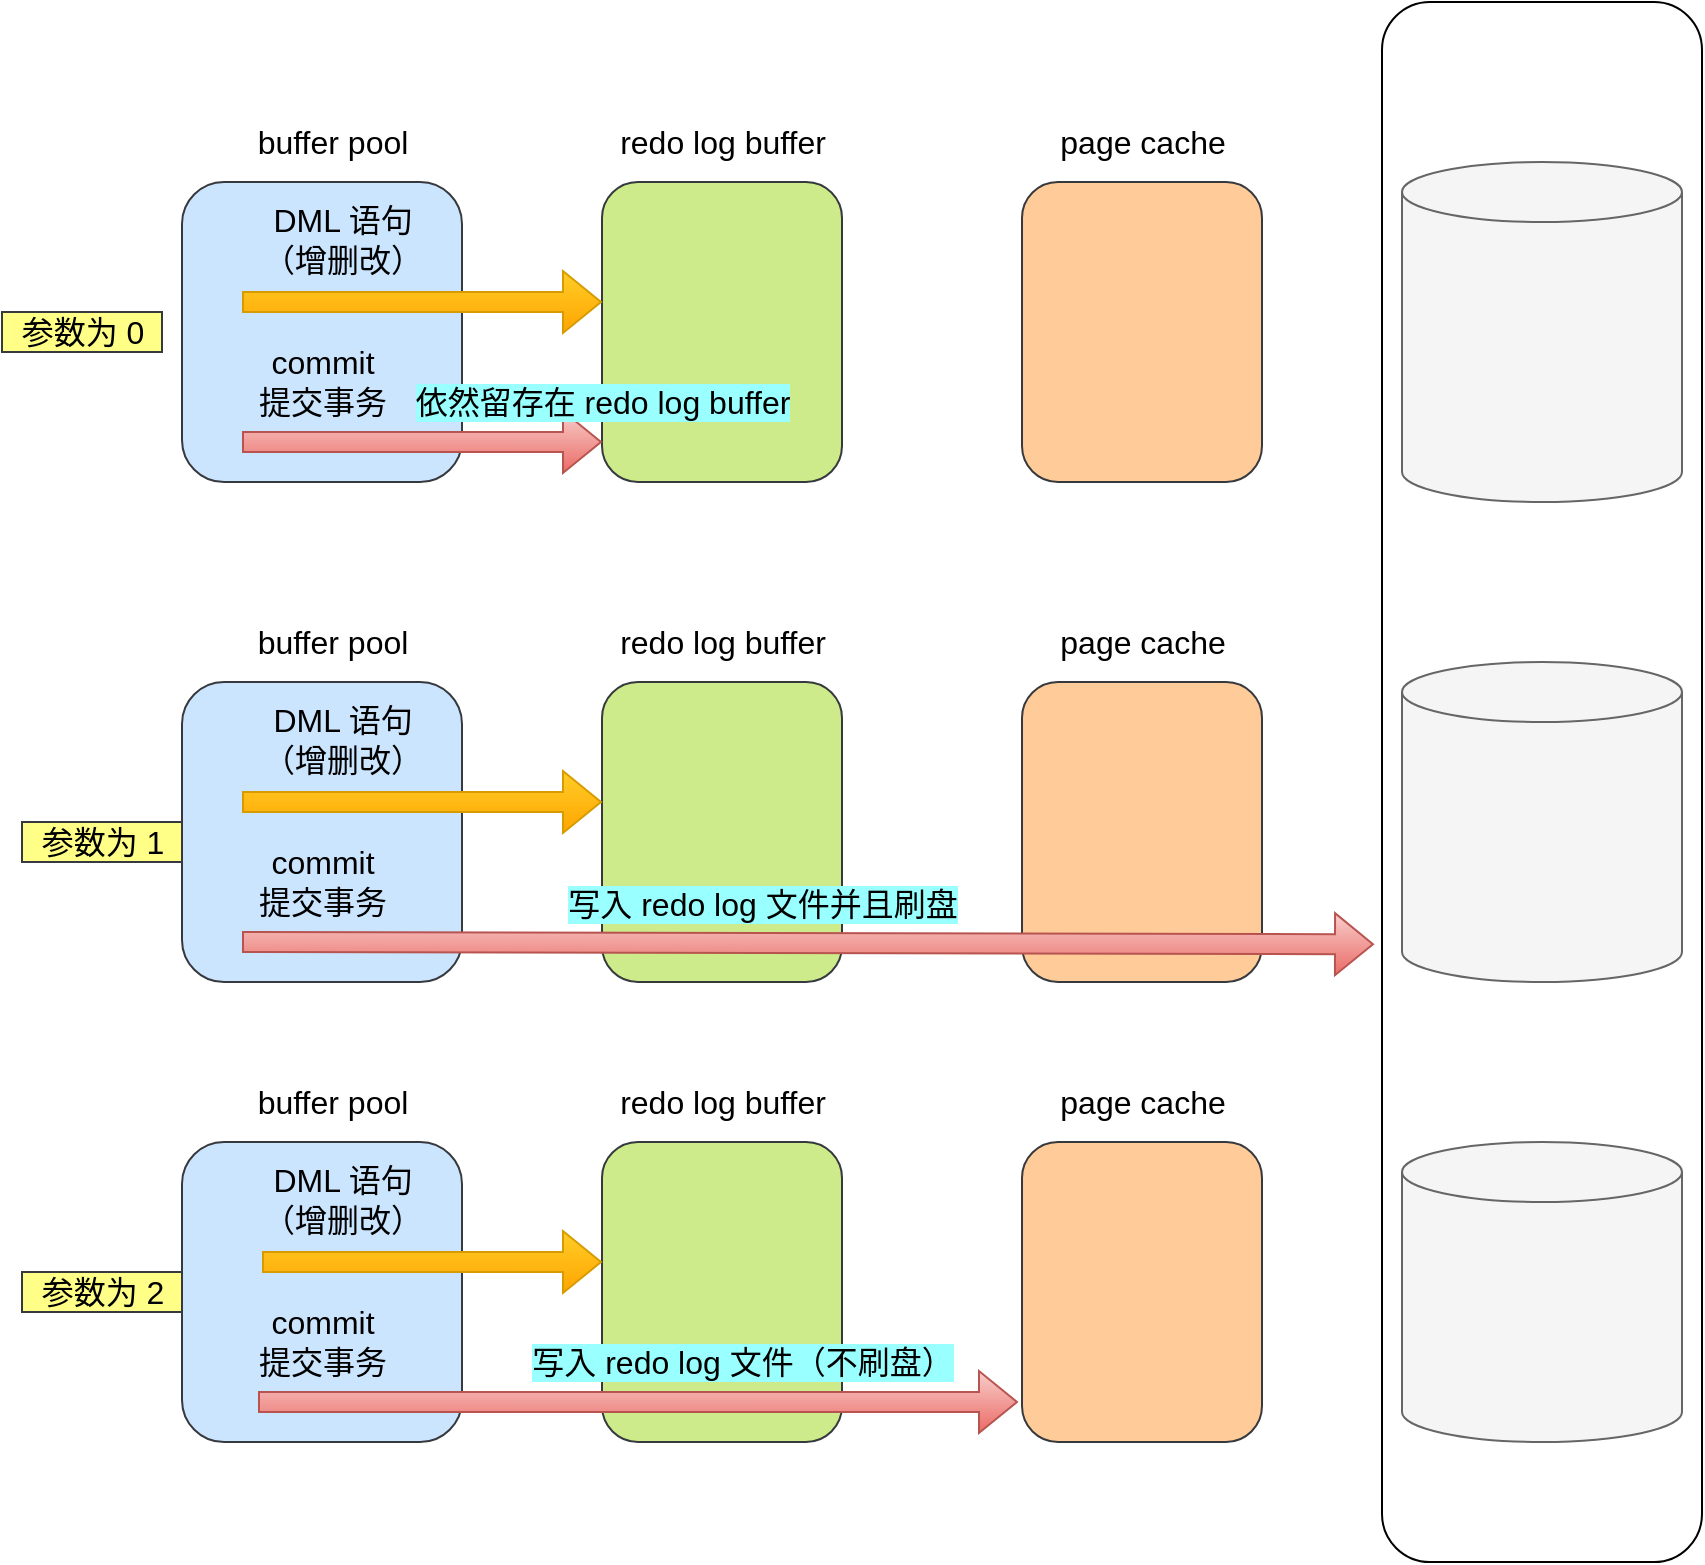 <mxfile version="20.0.1" type="github">
  <diagram id="vPrcXZOmzuV0REW5pcch" name="Page-1">
    <mxGraphModel dx="916" dy="715" grid="1" gridSize="10" guides="1" tooltips="1" connect="1" arrows="1" fold="1" page="1" pageScale="1" pageWidth="827" pageHeight="1169" math="0" shadow="0">
      <root>
        <mxCell id="0" />
        <mxCell id="1" parent="0" />
        <mxCell id="l0K1ojQIf0pkBlHeoTDS-19" value="" style="rounded=1;whiteSpace=wrap;html=1;fontSize=16;" vertex="1" parent="1">
          <mxGeometry x="760" y="60" width="160" height="780" as="geometry" />
        </mxCell>
        <mxCell id="l0K1ojQIf0pkBlHeoTDS-1" value="" style="rounded=1;whiteSpace=wrap;html=1;fontSize=16;fillColor=#cce5ff;strokeColor=#36393d;" vertex="1" parent="1">
          <mxGeometry x="160" y="150" width="140" height="150" as="geometry" />
        </mxCell>
        <mxCell id="l0K1ojQIf0pkBlHeoTDS-4" value="&lt;span style=&quot;&quot;&gt;redo log buffer&lt;/span&gt;" style="text;html=1;align=center;verticalAlign=middle;resizable=0;points=[];autosize=1;strokeColor=none;fillColor=none;fontSize=16;" vertex="1" parent="1">
          <mxGeometry x="370" y="120" width="120" height="20" as="geometry" />
        </mxCell>
        <mxCell id="l0K1ojQIf0pkBlHeoTDS-5" value="buffer pool" style="text;html=1;align=center;verticalAlign=middle;resizable=0;points=[];autosize=1;strokeColor=none;fillColor=none;fontSize=16;" vertex="1" parent="1">
          <mxGeometry x="190" y="120" width="90" height="20" as="geometry" />
        </mxCell>
        <mxCell id="l0K1ojQIf0pkBlHeoTDS-6" value="" style="rounded=1;whiteSpace=wrap;html=1;fontSize=16;fillColor=#cdeb8b;strokeColor=#36393d;" vertex="1" parent="1">
          <mxGeometry x="370" y="150" width="120" height="150" as="geometry" />
        </mxCell>
        <mxCell id="l0K1ojQIf0pkBlHeoTDS-8" value="DML 语句&lt;br&gt;（增删改）" style="text;html=1;align=center;verticalAlign=middle;resizable=0;points=[];autosize=1;strokeColor=none;fillColor=none;fontSize=16;" vertex="1" parent="1">
          <mxGeometry x="190" y="159" width="100" height="40" as="geometry" />
        </mxCell>
        <mxCell id="l0K1ojQIf0pkBlHeoTDS-9" value="" style="shape=flexArrow;endArrow=classic;html=1;rounded=0;fontSize=16;fillColor=#f8cecc;gradientColor=#ea6b66;strokeColor=#b85450;" edge="1" parent="1">
          <mxGeometry width="50" height="50" relative="1" as="geometry">
            <mxPoint x="190" y="280" as="sourcePoint" />
            <mxPoint x="370" y="280" as="targetPoint" />
          </mxGeometry>
        </mxCell>
        <mxCell id="l0K1ojQIf0pkBlHeoTDS-10" value="commit&lt;br&gt;提交事务" style="text;html=1;align=center;verticalAlign=middle;resizable=0;points=[];autosize=1;strokeColor=none;fillColor=none;fontSize=16;" vertex="1" parent="1">
          <mxGeometry x="190" y="230" width="80" height="40" as="geometry" />
        </mxCell>
        <mxCell id="l0K1ojQIf0pkBlHeoTDS-17" value="" style="shape=cylinder3;whiteSpace=wrap;html=1;boundedLbl=1;backgroundOutline=1;size=15;fontSize=16;fillColor=#f5f5f5;fontColor=#333333;strokeColor=#666666;" vertex="1" parent="1">
          <mxGeometry x="770" y="140" width="140" height="170" as="geometry" />
        </mxCell>
        <mxCell id="l0K1ojQIf0pkBlHeoTDS-18" value="" style="shape=cylinder3;whiteSpace=wrap;html=1;boundedLbl=1;backgroundOutline=1;size=15;fontSize=16;fillColor=#f5f5f5;fontColor=#333333;strokeColor=#666666;" vertex="1" parent="1">
          <mxGeometry x="770" y="390" width="140" height="160" as="geometry" />
        </mxCell>
        <mxCell id="l0K1ojQIf0pkBlHeoTDS-21" value="" style="shape=cylinder3;whiteSpace=wrap;html=1;boundedLbl=1;backgroundOutline=1;size=15;fontSize=16;fillColor=#f5f5f5;fontColor=#333333;strokeColor=#666666;" vertex="1" parent="1">
          <mxGeometry x="770" y="630" width="140" height="150" as="geometry" />
        </mxCell>
        <mxCell id="l0K1ojQIf0pkBlHeoTDS-27" value="" style="rounded=1;whiteSpace=wrap;html=1;fontSize=16;fillColor=#ffcc99;strokeColor=#36393d;" vertex="1" parent="1">
          <mxGeometry x="580" y="150" width="120" height="150" as="geometry" />
        </mxCell>
        <mxCell id="l0K1ojQIf0pkBlHeoTDS-28" value="page cache" style="text;html=1;align=center;verticalAlign=middle;resizable=0;points=[];autosize=1;strokeColor=none;fillColor=none;fontSize=16;" vertex="1" parent="1">
          <mxGeometry x="590" y="120" width="100" height="20" as="geometry" />
        </mxCell>
        <mxCell id="l0K1ojQIf0pkBlHeoTDS-29" value="" style="rounded=1;whiteSpace=wrap;html=1;fontSize=16;fillColor=#cce5ff;strokeColor=#36393d;" vertex="1" parent="1">
          <mxGeometry x="160" y="400" width="140" height="150" as="geometry" />
        </mxCell>
        <mxCell id="l0K1ojQIf0pkBlHeoTDS-30" value="&lt;span style=&quot;&quot;&gt;redo log buffer&lt;/span&gt;" style="text;html=1;align=center;verticalAlign=middle;resizable=0;points=[];autosize=1;strokeColor=none;fillColor=none;fontSize=16;" vertex="1" parent="1">
          <mxGeometry x="370" y="370" width="120" height="20" as="geometry" />
        </mxCell>
        <mxCell id="l0K1ojQIf0pkBlHeoTDS-31" value="buffer pool" style="text;html=1;align=center;verticalAlign=middle;resizable=0;points=[];autosize=1;strokeColor=none;fillColor=none;fontSize=16;" vertex="1" parent="1">
          <mxGeometry x="190" y="370" width="90" height="20" as="geometry" />
        </mxCell>
        <mxCell id="l0K1ojQIf0pkBlHeoTDS-32" value="" style="rounded=1;whiteSpace=wrap;html=1;fontSize=16;fillColor=#cdeb8b;strokeColor=#36393d;" vertex="1" parent="1">
          <mxGeometry x="370" y="400" width="120" height="150" as="geometry" />
        </mxCell>
        <mxCell id="l0K1ojQIf0pkBlHeoTDS-34" value="DML 语句&lt;br&gt;（增删改）" style="text;html=1;align=center;verticalAlign=middle;resizable=0;points=[];autosize=1;strokeColor=none;fillColor=none;fontSize=16;" vertex="1" parent="1">
          <mxGeometry x="190" y="409" width="100" height="40" as="geometry" />
        </mxCell>
        <mxCell id="l0K1ojQIf0pkBlHeoTDS-36" value="commit&lt;br&gt;提交事务" style="text;html=1;align=center;verticalAlign=middle;resizable=0;points=[];autosize=1;strokeColor=none;fillColor=none;fontSize=16;" vertex="1" parent="1">
          <mxGeometry x="190" y="480" width="80" height="40" as="geometry" />
        </mxCell>
        <mxCell id="l0K1ojQIf0pkBlHeoTDS-37" value="" style="rounded=1;whiteSpace=wrap;html=1;fontSize=16;fillColor=#ffcc99;strokeColor=#36393d;" vertex="1" parent="1">
          <mxGeometry x="580" y="400" width="120" height="150" as="geometry" />
        </mxCell>
        <mxCell id="l0K1ojQIf0pkBlHeoTDS-38" value="page cache" style="text;html=1;align=center;verticalAlign=middle;resizable=0;points=[];autosize=1;strokeColor=none;fillColor=none;fontSize=16;" vertex="1" parent="1">
          <mxGeometry x="590" y="370" width="100" height="20" as="geometry" />
        </mxCell>
        <mxCell id="l0K1ojQIf0pkBlHeoTDS-39" value="" style="rounded=1;whiteSpace=wrap;html=1;fontSize=16;fillColor=#cce5ff;strokeColor=#36393d;" vertex="1" parent="1">
          <mxGeometry x="160" y="630" width="140" height="150" as="geometry" />
        </mxCell>
        <mxCell id="l0K1ojQIf0pkBlHeoTDS-40" value="&lt;span style=&quot;&quot;&gt;redo log buffer&lt;/span&gt;" style="text;html=1;align=center;verticalAlign=middle;resizable=0;points=[];autosize=1;strokeColor=none;fillColor=none;fontSize=16;" vertex="1" parent="1">
          <mxGeometry x="370" y="600" width="120" height="20" as="geometry" />
        </mxCell>
        <mxCell id="l0K1ojQIf0pkBlHeoTDS-41" value="buffer pool" style="text;html=1;align=center;verticalAlign=middle;resizable=0;points=[];autosize=1;strokeColor=none;fillColor=none;fontSize=16;" vertex="1" parent="1">
          <mxGeometry x="190" y="600" width="90" height="20" as="geometry" />
        </mxCell>
        <mxCell id="l0K1ojQIf0pkBlHeoTDS-42" value="" style="rounded=1;whiteSpace=wrap;html=1;fontSize=16;fillColor=#cdeb8b;strokeColor=#36393d;" vertex="1" parent="1">
          <mxGeometry x="370" y="630" width="120" height="150" as="geometry" />
        </mxCell>
        <mxCell id="l0K1ojQIf0pkBlHeoTDS-44" value="DML 语句&lt;br&gt;（增删改）" style="text;html=1;align=center;verticalAlign=middle;resizable=0;points=[];autosize=1;strokeColor=none;fillColor=none;fontSize=16;" vertex="1" parent="1">
          <mxGeometry x="190" y="639" width="100" height="40" as="geometry" />
        </mxCell>
        <mxCell id="l0K1ojQIf0pkBlHeoTDS-45" value="" style="shape=flexArrow;endArrow=classic;html=1;rounded=0;fontSize=16;fillColor=#f8cecc;gradientColor=#ea6b66;strokeColor=#b85450;labelBackgroundColor=#99FFFF;" edge="1" parent="1">
          <mxGeometry width="50" height="50" relative="1" as="geometry">
            <mxPoint x="198" y="760" as="sourcePoint" />
            <mxPoint x="578" y="760" as="targetPoint" />
          </mxGeometry>
        </mxCell>
        <mxCell id="l0K1ojQIf0pkBlHeoTDS-58" value="写入 redo log 文件（不刷盘）" style="edgeLabel;html=1;align=center;verticalAlign=middle;resizable=0;points=[];fontSize=16;labelBackgroundColor=#99FFFF;" vertex="1" connectable="0" parent="l0K1ojQIf0pkBlHeoTDS-45">
          <mxGeometry x="-0.237" y="-3" relative="1" as="geometry">
            <mxPoint x="97" y="-23" as="offset" />
          </mxGeometry>
        </mxCell>
        <mxCell id="l0K1ojQIf0pkBlHeoTDS-46" value="commit&lt;br&gt;提交事务" style="text;html=1;align=center;verticalAlign=middle;resizable=0;points=[];autosize=1;strokeColor=none;fillColor=none;fontSize=16;" vertex="1" parent="1">
          <mxGeometry x="190" y="710" width="80" height="40" as="geometry" />
        </mxCell>
        <mxCell id="l0K1ojQIf0pkBlHeoTDS-47" value="" style="rounded=1;whiteSpace=wrap;html=1;fontSize=16;fillColor=#ffcc99;strokeColor=#36393d;" vertex="1" parent="1">
          <mxGeometry x="580" y="630" width="120" height="150" as="geometry" />
        </mxCell>
        <mxCell id="l0K1ojQIf0pkBlHeoTDS-48" value="page cache" style="text;html=1;align=center;verticalAlign=middle;resizable=0;points=[];autosize=1;strokeColor=none;fillColor=none;fontSize=16;" vertex="1" parent="1">
          <mxGeometry x="590" y="600" width="100" height="20" as="geometry" />
        </mxCell>
        <mxCell id="l0K1ojQIf0pkBlHeoTDS-50" value="" style="shape=flexArrow;endArrow=classic;html=1;rounded=0;fontSize=16;fillColor=#ffcd28;gradientColor=#ffa500;strokeColor=#d79b00;" edge="1" parent="1">
          <mxGeometry width="50" height="50" relative="1" as="geometry">
            <mxPoint x="190" y="210" as="sourcePoint" />
            <mxPoint x="370" y="210" as="targetPoint" />
          </mxGeometry>
        </mxCell>
        <mxCell id="l0K1ojQIf0pkBlHeoTDS-51" value="" style="shape=flexArrow;endArrow=classic;html=1;rounded=0;fontSize=16;fillColor=#ffcd28;gradientColor=#ffa500;strokeColor=#d79b00;" edge="1" parent="1">
          <mxGeometry width="50" height="50" relative="1" as="geometry">
            <mxPoint x="190" y="460" as="sourcePoint" />
            <mxPoint x="370" y="460" as="targetPoint" />
          </mxGeometry>
        </mxCell>
        <mxCell id="l0K1ojQIf0pkBlHeoTDS-35" value="" style="shape=flexArrow;endArrow=classic;html=1;rounded=0;fontSize=16;fillColor=#f8cecc;gradientColor=#ea6b66;strokeColor=#b85450;entryX=-0.025;entryY=0.604;entryDx=0;entryDy=0;entryPerimeter=0;" edge="1" parent="1" target="l0K1ojQIf0pkBlHeoTDS-19">
          <mxGeometry width="50" height="50" relative="1" as="geometry">
            <mxPoint x="190" y="530" as="sourcePoint" />
            <mxPoint x="750" y="530" as="targetPoint" />
          </mxGeometry>
        </mxCell>
        <mxCell id="l0K1ojQIf0pkBlHeoTDS-59" value="&lt;span style=&quot;&quot;&gt;写入 redo log 文件并且刷盘&lt;/span&gt;" style="edgeLabel;html=1;align=center;verticalAlign=middle;resizable=0;points=[];fontSize=16;labelBackgroundColor=#99FFFF;" vertex="1" connectable="0" parent="l0K1ojQIf0pkBlHeoTDS-35">
          <mxGeometry x="-0.036" y="3" relative="1" as="geometry">
            <mxPoint x="-13" y="-17" as="offset" />
          </mxGeometry>
        </mxCell>
        <mxCell id="l0K1ojQIf0pkBlHeoTDS-52" value="" style="shape=flexArrow;endArrow=classic;html=1;rounded=0;fontSize=16;fillColor=#ffcd28;gradientColor=#ffa500;strokeColor=#d79b00;" edge="1" parent="1">
          <mxGeometry width="50" height="50" relative="1" as="geometry">
            <mxPoint x="200" y="690" as="sourcePoint" />
            <mxPoint x="370" y="690" as="targetPoint" />
          </mxGeometry>
        </mxCell>
        <mxCell id="l0K1ojQIf0pkBlHeoTDS-53" value="参数为 0" style="text;html=1;align=center;verticalAlign=middle;resizable=0;points=[];autosize=1;strokeColor=#36393d;fillColor=#ffff88;fontSize=16;" vertex="1" parent="1">
          <mxGeometry x="70" y="215" width="80" height="20" as="geometry" />
        </mxCell>
        <mxCell id="l0K1ojQIf0pkBlHeoTDS-54" value="参数为 1" style="text;html=1;align=center;verticalAlign=middle;resizable=0;points=[];autosize=1;strokeColor=#36393d;fillColor=#ffff88;fontSize=16;" vertex="1" parent="1">
          <mxGeometry x="80" y="470" width="80" height="20" as="geometry" />
        </mxCell>
        <mxCell id="l0K1ojQIf0pkBlHeoTDS-56" value="参数为 2" style="text;html=1;align=center;verticalAlign=middle;resizable=0;points=[];autosize=1;strokeColor=#36393d;fillColor=#ffff88;fontSize=16;" vertex="1" parent="1">
          <mxGeometry x="80" y="695" width="80" height="20" as="geometry" />
        </mxCell>
        <mxCell id="l0K1ojQIf0pkBlHeoTDS-61" value="&lt;span style=&quot;&quot;&gt;依然留存在 redo log buffer&lt;/span&gt;" style="edgeLabel;html=1;align=center;verticalAlign=middle;resizable=0;points=[];fontSize=16;labelBackgroundColor=#99FFFF;" vertex="1" connectable="0" parent="1">
          <mxGeometry x="369.995" y="260.0" as="geometry" />
        </mxCell>
      </root>
    </mxGraphModel>
  </diagram>
</mxfile>
